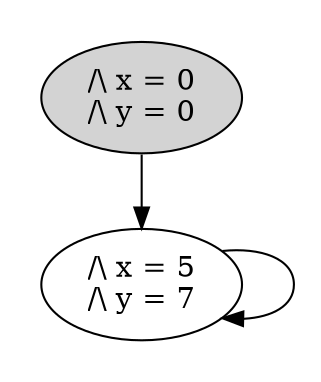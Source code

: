 strict digraph DiskGraph {
nodesep=0.35;
subgraph cluster_graph {
color="white";
1317622219392791164 [label="/\\ x = 0\n/\\ y = 0",style = filled]
1317622219392791164 -> 2980240189007056558 [label="",color="black",fontcolor="black"];
2980240189007056558 [label="/\\ x = 5\n/\\ y = 7"];
2980240189007056558 -> 2980240189007056558 [label="",color="black",fontcolor="black"];
{rank = same; 1317622219392791164;}
{rank = same; 2980240189007056558;}
}
}